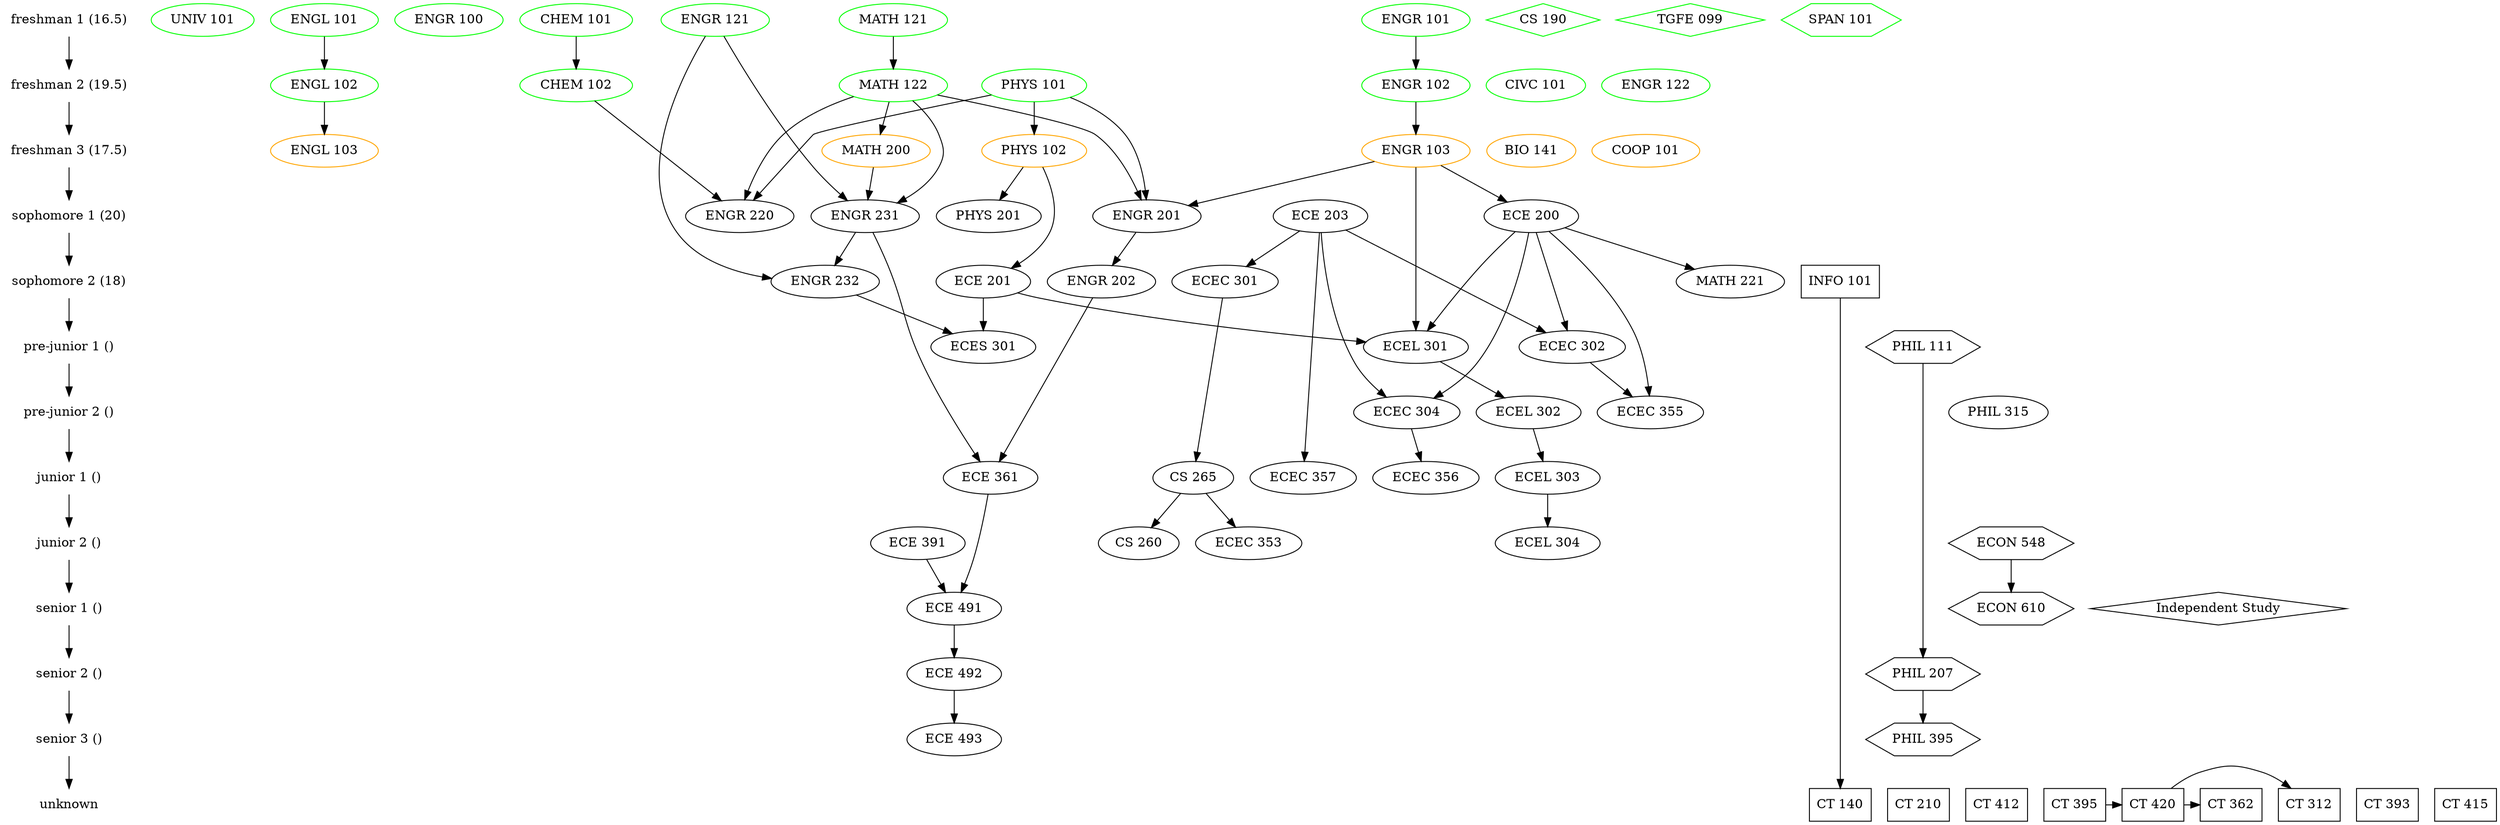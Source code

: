 /* Key:

color:
green = already taken
orange = currently taking
black = not taken

shape:
ellipse = fixed degree requirement
diamond = free elective
hexagon = general education elective

*/

digraph Classes {

  { node [shape=plaintext]
    "freshman 1 (16.5)" ->
    "freshman 2 (19.5)" ->
    "freshman 3 (17.5)" ->
    "sophomore 1 (20)" ->
    "sophomore 2 (18)" ->
    "pre-junior 1 ()" ->
    "pre-junior 2 ()" ->
    "junior 1 ()" ->
    "junior 2 ()" ->
    "senior 1 ()" ->
    "senior 2 ()" ->
    "senior 3 ()" ->
    "unknown"
  }

  { node [color=green]
    { rank=same "freshman 1 (16.5)"
      "UNIV 101"
      "ENGL 101"
      "ENGR 100"
      "CHEM 101"
      "ENGR 101"
      "ENGR 121"
      "MATH 121"

      // AP Credit
      "CS 190" [shape=diamond]
      "TGFE 099" [shape=diamond]
      "SPAN 101" [shape=hexagon]
    }
    { rank=same "freshman 2 (19.5)"
      "CIVC 101"
      "ENGL 102"
      "CHEM 102"
      "ENGR 102"
      "ENGR 122"
      "MATH 122"
      "PHYS 101"
    }
  }
  { node [color=orange]
    { rank=same "freshman 3 (17.5)"
      "ENGL 103"
      "ENGR 103"
      "BIO 141"
      "COOP 101"
      "PHYS 102"
      "MATH 200"
    }
  }
  { rank=same "sophomore 1 (20)"
    "ENGR 231"
    "PHYS 201"
    "ENGR 220"
    "ECE 200"
    "ENGR 201"
    "ECE 203"
  }
  { rank=same "sophomore 2 (18)"
    "ENGR 232"
    "MATH 221"
    "ECE 201"
    "ENGR 202"
    "ECEC 301"
    "INFO 101" [shape=box]
  }
  { rank=same "pre-junior 1 ()"
    "ECES 301"
    "ECEC 302"
    "ECEL 301"
    "PHIL 111" [shape=hexagon]
  }
  { rank=same "pre-junior 2 ()"
    "ECEC 304"
    "ECEC 355"
    "ECEL 302"
    "PHIL 315"
  }
  { rank=same "junior 1 ()"
    "ECEC 356"
    "ECEC 357"
    "CS 265"
    "ECEL 303"
    "ECE 361"
  }
  { rank=same "junior 2 ()"
    "ECEC 353"
    "CS 260"
    "ECEL 304"
    "ECE 391"
    "ECON 548" [shape=hexagon]
  }
  { rank=same "senior 1 ()"
    "ECE 491"
    "ECON 610" [shape=hexagon]
    "Independent Study" [shape=diamond]
  }
  { rank=same "senior 2 ()"
    "ECE 492"
    "PHIL 207" [shape=hexagon]
  }
  { rank=same "senior 3 ()"
    "ECE 493"
    "PHIL 395" [shape=hexagon]
  }
  { rank=same "unknown"
    "CT 140" [shape=box]
    "CT 210" [shape=box]
    "CT 412" [shape=box]
    "CT 395" [shape=box]
    "CT 393" [shape=box]
    "CT 415" [shape=box]
    "CT 420" [shape=box]
    "CT 312" [shape=box]
    "CT 362" [shape=box]
  }

  // General Education/Liberal Studies

  "CIVC 101"
  "ENGL 101" -> "ENGL 102" -> "ENGL 103"
  "PHIL 315"
  "UNIV 101"

  "PHIL 111" -> "PHIL 207" -> "PHIL 395"
  "ECON 548" -> "ECON 610"

  // Foundation Requirements

  "BIO 141"
  "CHEM 101" -> "CHEM 102"
  "PHYS 101" -> "PHYS 102" -> "PHYS 201"
  "PHYS 102" -> "ECE 201"
  "MATH 121" -> "MATH 122" -> "MATH 200" -> "ENGR 231"
  "ENGR 101" -> "ENGR 102" -> "ENGR 103" -> "ECE 200" -> "MATH 221"
  "ECE 203"
  {"MATH 122" "PHYS 101" "ENGR 103"} -> "ENGR 201" -> "ENGR 202"
  {"CHEM 102" "MATH 122" "PHYS 101"} -> "ENGR 220"
  {"MATH 122" "ENGR 121"} -> "ENGR 231"
  {"ENGR 231" "ENGR 121"} -> "ENGR 232"

  // Professional Requirements

  "ECE 203" -> "ECEC 301" -> "CS 265" -> "CS 260"
  {"ENGR 202" "ENGR 231"} -> "ECE 361"
  {"ECE 391" "ECE 361"} -> "ECE 491" -> "ECE 492" -> "ECE 493"
  {"ECE 203" "ECE 200"} -> "ECEC 302"
  {"ECE 200" "ECE 203"} -> "ECEC 304" -> "ECEC 356"
  "CS 265" -> "ECEC 353"
  {"ECE 200" "ECEC 302"} -> "ECEC 355"
  "ECE 203" -> "ECEC 357"
  {"ENGR 103" "ECE 200" "ECE 201"} -> 
    "ECEL 301" -> "ECEL 302" -> "ECEL 303" -> "ECEL 304"
  {"ENGR 232" "ECE 201"} -> "ECES 301"

  // Minor in Security Technology

  "INFO 101" -> "CT 140"
  "CT 210"
  "CT 412"
  "CT 395" -> "CT 420" -> "CT 312"
  "CT 420" -> "CT 362"
  "CT 393"
  "CT 415"
}
